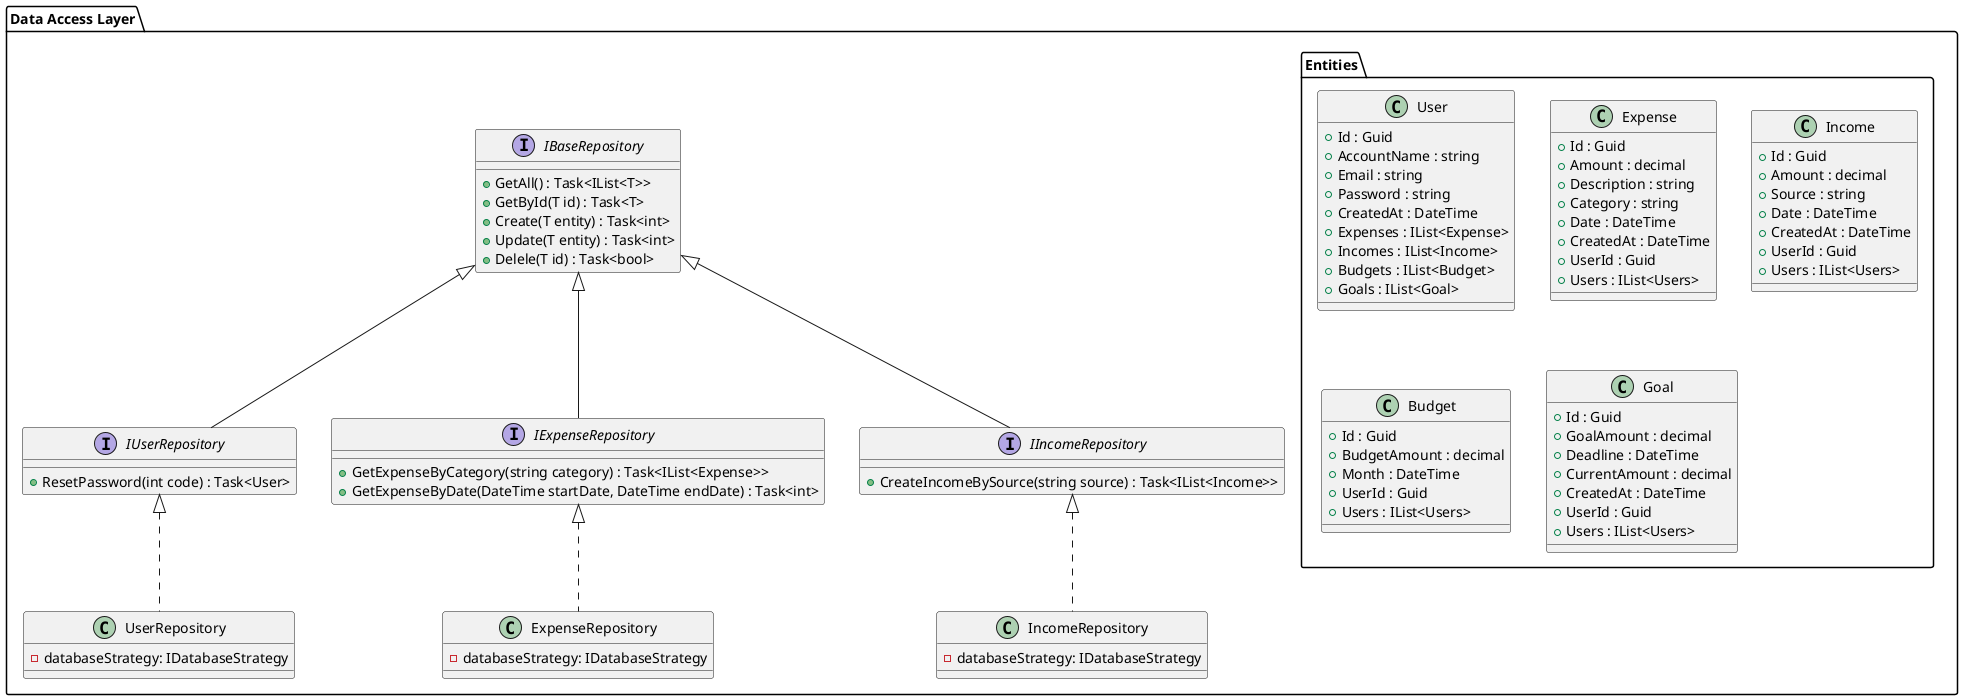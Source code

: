 @startuml Data Access

package "Data Access Layer" {
    interface IBaseRepository {
        + GetAll() : Task<IList<T>>  
        + GetById(T id) : Task<T>
        + Create(T entity) : Task<int>
        + Update(T entity) : Task<int>
        + Delele(T id) : Task<bool>
    }

    interface IUserRepository implements IBaseRepository {
        + ResetPassword(int code) : Task<User>
    }
    
    interface IExpenseRepository implements IBaseRepository {
        + GetExpenseByCategory(string category) : Task<IList<Expense>>
        + GetExpenseByDate(DateTime startDate, DateTime endDate) : Task<int>
    }

    interface IIncomeRepository implements IBaseRepository {
        + CreateIncomeBySource(string source) : Task<IList<Income>>
    }

    class UserRepository implements IUserRepository {
        - databaseStrategy: IDatabaseStrategy
    }

    class ExpenseRepository implements IExpenseRepository {
        - databaseStrategy: IDatabaseStrategy
    }

    class IncomeRepository implements IIncomeRepository {
        - databaseStrategy: IDatabaseStrategy
    }

    package "Entities" {
        class User {
            + Id : Guid
            + AccountName : string
            + Email : string
            + Password : string
            + CreatedAt : DateTime
            + Expenses : IList<Expense>
            + Incomes : IList<Income>
            + Budgets : IList<Budget>
            + Goals : IList<Goal>
        }

        class Expense {
            + Id : Guid
            + Amount : decimal
            + Description : string
            + Category : string
            + Date : DateTime
            + CreatedAt : DateTime
            + UserId : Guid
            + Users : IList<Users>
        }

        class Income {
            + Id : Guid
            + Amount : decimal
            + Source : string
            + Date : DateTime
            + CreatedAt : DateTime
            + UserId : Guid
            + Users : IList<Users>
        }

        class Budget {
            + Id : Guid
            + BudgetAmount : decimal
            + Month : DateTime
            + UserId : Guid
            + Users : IList<Users>
        }

        class Goal {
            + Id : Guid
            + GoalAmount : decimal
            + Deadline : DateTime
            + CurrentAmount : decimal
            + CreatedAt : DateTime
            + UserId : Guid
            + Users : IList<Users>
        }
    }
}

@enduml
